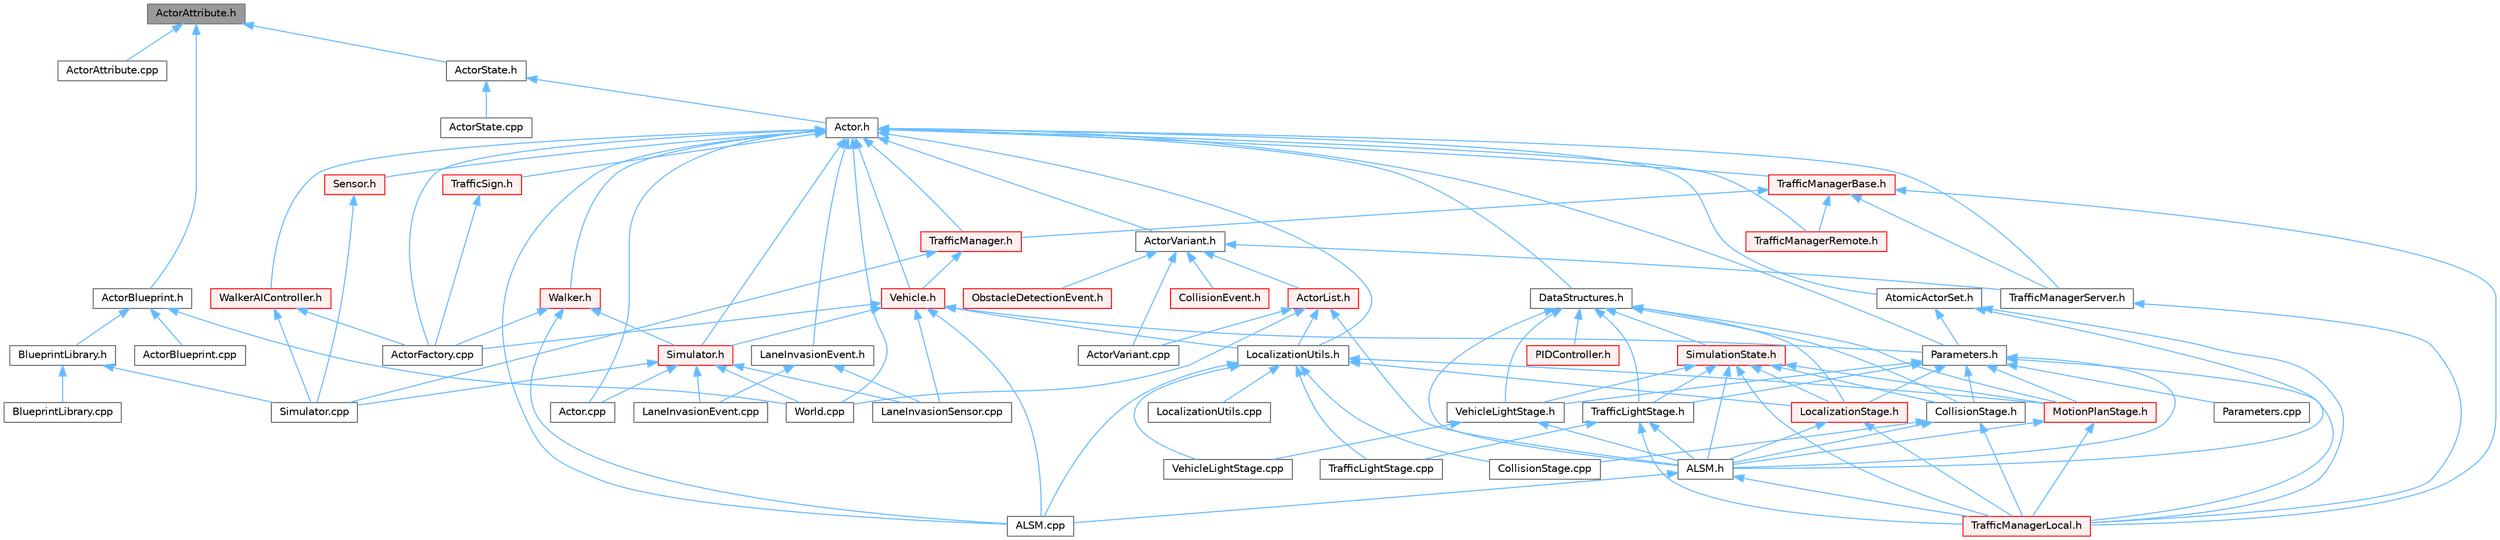 digraph "ActorAttribute.h"
{
 // INTERACTIVE_SVG=YES
 // LATEX_PDF_SIZE
  bgcolor="transparent";
  edge [fontname=Helvetica,fontsize=10,labelfontname=Helvetica,labelfontsize=10];
  node [fontname=Helvetica,fontsize=10,shape=box,height=0.2,width=0.4];
  Node1 [id="Node000001",label="ActorAttribute.h",height=0.2,width=0.4,color="gray40", fillcolor="grey60", style="filled", fontcolor="black",tooltip=" "];
  Node1 -> Node2 [id="edge1_Node000001_Node000002",dir="back",color="steelblue1",style="solid",tooltip=" "];
  Node2 [id="Node000002",label="ActorAttribute.cpp",height=0.2,width=0.4,color="grey40", fillcolor="white", style="filled",URL="$dc/d32/ActorAttribute_8cpp.html",tooltip=" "];
  Node1 -> Node3 [id="edge2_Node000001_Node000003",dir="back",color="steelblue1",style="solid",tooltip=" "];
  Node3 [id="Node000003",label="ActorBlueprint.h",height=0.2,width=0.4,color="grey40", fillcolor="white", style="filled",URL="$de/de7/ActorBlueprint_8h.html",tooltip=" "];
  Node3 -> Node4 [id="edge3_Node000003_Node000004",dir="back",color="steelblue1",style="solid",tooltip=" "];
  Node4 [id="Node000004",label="ActorBlueprint.cpp",height=0.2,width=0.4,color="grey40", fillcolor="white", style="filled",URL="$d5/d3a/ActorBlueprint_8cpp.html",tooltip=" "];
  Node3 -> Node5 [id="edge4_Node000003_Node000005",dir="back",color="steelblue1",style="solid",tooltip=" "];
  Node5 [id="Node000005",label="BlueprintLibrary.h",height=0.2,width=0.4,color="grey40", fillcolor="white", style="filled",URL="$d3/d75/BlueprintLibrary_8h.html",tooltip=" "];
  Node5 -> Node6 [id="edge5_Node000005_Node000006",dir="back",color="steelblue1",style="solid",tooltip=" "];
  Node6 [id="Node000006",label="BlueprintLibrary.cpp",height=0.2,width=0.4,color="grey40", fillcolor="white", style="filled",URL="$da/d53/BlueprintLibrary_8cpp.html",tooltip=" "];
  Node5 -> Node7 [id="edge6_Node000005_Node000007",dir="back",color="steelblue1",style="solid",tooltip=" "];
  Node7 [id="Node000007",label="Simulator.cpp",height=0.2,width=0.4,color="grey40", fillcolor="white", style="filled",URL="$d2/d0c/Simulator_8cpp.html",tooltip=" "];
  Node3 -> Node8 [id="edge7_Node000003_Node000008",dir="back",color="steelblue1",style="solid",tooltip=" "];
  Node8 [id="Node000008",label="World.cpp",height=0.2,width=0.4,color="grey40", fillcolor="white", style="filled",URL="$d7/dfe/World_8cpp.html",tooltip=" "];
  Node1 -> Node9 [id="edge8_Node000001_Node000009",dir="back",color="steelblue1",style="solid",tooltip=" "];
  Node9 [id="Node000009",label="ActorState.h",height=0.2,width=0.4,color="grey40", fillcolor="white", style="filled",URL="$d4/d22/client_2detail_2ActorState_8h.html",tooltip=" "];
  Node9 -> Node10 [id="edge9_Node000009_Node000010",dir="back",color="steelblue1",style="solid",tooltip=" "];
  Node10 [id="Node000010",label="Actor.h",height=0.2,width=0.4,color="grey40", fillcolor="white", style="filled",URL="$da/d48/client_2Actor_8h.html",tooltip=" "];
  Node10 -> Node11 [id="edge10_Node000010_Node000011",dir="back",color="steelblue1",style="solid",tooltip=" "];
  Node11 [id="Node000011",label="ALSM.cpp",height=0.2,width=0.4,color="grey40", fillcolor="white", style="filled",URL="$d9/da8/ALSM_8cpp.html",tooltip=" "];
  Node10 -> Node12 [id="edge11_Node000010_Node000012",dir="back",color="steelblue1",style="solid",tooltip=" "];
  Node12 [id="Node000012",label="Actor.cpp",height=0.2,width=0.4,color="grey40", fillcolor="white", style="filled",URL="$d4/d34/Actor_8cpp.html",tooltip=" "];
  Node10 -> Node13 [id="edge12_Node000010_Node000013",dir="back",color="steelblue1",style="solid",tooltip=" "];
  Node13 [id="Node000013",label="ActorFactory.cpp",height=0.2,width=0.4,color="grey40", fillcolor="white", style="filled",URL="$df/dd6/ActorFactory_8cpp.html",tooltip=" "];
  Node10 -> Node14 [id="edge13_Node000010_Node000014",dir="back",color="steelblue1",style="solid",tooltip=" "];
  Node14 [id="Node000014",label="ActorVariant.h",height=0.2,width=0.4,color="grey40", fillcolor="white", style="filled",URL="$d9/d0d/ActorVariant_8h.html",tooltip=" "];
  Node14 -> Node15 [id="edge14_Node000014_Node000015",dir="back",color="steelblue1",style="solid",tooltip=" "];
  Node15 [id="Node000015",label="ActorList.h",height=0.2,width=0.4,color="red", fillcolor="#FFF0F0", style="filled",URL="$db/de8/ActorList_8h.html",tooltip=" "];
  Node15 -> Node16 [id="edge15_Node000015_Node000016",dir="back",color="steelblue1",style="solid",tooltip=" "];
  Node16 [id="Node000016",label="ALSM.h",height=0.2,width=0.4,color="grey40", fillcolor="white", style="filled",URL="$dc/d2c/ALSM_8h.html",tooltip=" "];
  Node16 -> Node11 [id="edge16_Node000016_Node000011",dir="back",color="steelblue1",style="solid",tooltip=" "];
  Node16 -> Node17 [id="edge17_Node000016_Node000017",dir="back",color="steelblue1",style="solid",tooltip=" "];
  Node17 [id="Node000017",label="TrafficManagerLocal.h",height=0.2,width=0.4,color="red", fillcolor="#FFF0F0", style="filled",URL="$db/ddf/TrafficManagerLocal_8h.html",tooltip=" "];
  Node15 -> Node21 [id="edge18_Node000015_Node000021",dir="back",color="steelblue1",style="solid",tooltip=" "];
  Node21 [id="Node000021",label="ActorVariant.cpp",height=0.2,width=0.4,color="grey40", fillcolor="white", style="filled",URL="$d2/dbb/ActorVariant_8cpp.html",tooltip=" "];
  Node15 -> Node22 [id="edge19_Node000015_Node000022",dir="back",color="steelblue1",style="solid",tooltip=" "];
  Node22 [id="Node000022",label="LocalizationUtils.h",height=0.2,width=0.4,color="grey40", fillcolor="white", style="filled",URL="$d2/d84/LocalizationUtils_8h.html",tooltip=" "];
  Node22 -> Node11 [id="edge20_Node000022_Node000011",dir="back",color="steelblue1",style="solid",tooltip=" "];
  Node22 -> Node23 [id="edge21_Node000022_Node000023",dir="back",color="steelblue1",style="solid",tooltip=" "];
  Node23 [id="Node000023",label="CollisionStage.cpp",height=0.2,width=0.4,color="grey40", fillcolor="white", style="filled",URL="$db/da2/CollisionStage_8cpp.html",tooltip=" "];
  Node22 -> Node24 [id="edge22_Node000022_Node000024",dir="back",color="steelblue1",style="solid",tooltip=" "];
  Node24 [id="Node000024",label="LocalizationStage.h",height=0.2,width=0.4,color="red", fillcolor="#FFF0F0", style="filled",URL="$d9/df4/LocalizationStage_8h.html",tooltip=" "];
  Node24 -> Node16 [id="edge23_Node000024_Node000016",dir="back",color="steelblue1",style="solid",tooltip=" "];
  Node24 -> Node17 [id="edge24_Node000024_Node000017",dir="back",color="steelblue1",style="solid",tooltip=" "];
  Node22 -> Node26 [id="edge25_Node000022_Node000026",dir="back",color="steelblue1",style="solid",tooltip=" "];
  Node26 [id="Node000026",label="LocalizationUtils.cpp",height=0.2,width=0.4,color="grey40", fillcolor="white", style="filled",URL="$d1/dd6/LocalizationUtils_8cpp.html",tooltip=" "];
  Node22 -> Node27 [id="edge26_Node000022_Node000027",dir="back",color="steelblue1",style="solid",tooltip=" "];
  Node27 [id="Node000027",label="MotionPlanStage.h",height=0.2,width=0.4,color="red", fillcolor="#FFF0F0", style="filled",URL="$d3/d00/MotionPlanStage_8h.html",tooltip=" "];
  Node27 -> Node16 [id="edge27_Node000027_Node000016",dir="back",color="steelblue1",style="solid",tooltip=" "];
  Node27 -> Node17 [id="edge28_Node000027_Node000017",dir="back",color="steelblue1",style="solid",tooltip=" "];
  Node22 -> Node29 [id="edge29_Node000022_Node000029",dir="back",color="steelblue1",style="solid",tooltip=" "];
  Node29 [id="Node000029",label="TrafficLightStage.cpp",height=0.2,width=0.4,color="grey40", fillcolor="white", style="filled",URL="$dc/d13/TrafficLightStage_8cpp.html",tooltip=" "];
  Node22 -> Node30 [id="edge30_Node000022_Node000030",dir="back",color="steelblue1",style="solid",tooltip=" "];
  Node30 [id="Node000030",label="VehicleLightStage.cpp",height=0.2,width=0.4,color="grey40", fillcolor="white", style="filled",URL="$d2/d11/VehicleLightStage_8cpp.html",tooltip=" "];
  Node15 -> Node8 [id="edge31_Node000015_Node000008",dir="back",color="steelblue1",style="solid",tooltip=" "];
  Node14 -> Node21 [id="edge32_Node000014_Node000021",dir="back",color="steelblue1",style="solid",tooltip=" "];
  Node14 -> Node39 [id="edge33_Node000014_Node000039",dir="back",color="steelblue1",style="solid",tooltip=" "];
  Node39 [id="Node000039",label="CollisionEvent.h",height=0.2,width=0.4,color="red", fillcolor="#FFF0F0", style="filled",URL="$d3/d24/CollisionEvent_8h.html",tooltip=" "];
  Node14 -> Node41 [id="edge34_Node000014_Node000041",dir="back",color="steelblue1",style="solid",tooltip=" "];
  Node41 [id="Node000041",label="ObstacleDetectionEvent.h",height=0.2,width=0.4,color="red", fillcolor="#FFF0F0", style="filled",URL="$d5/d1b/ObstacleDetectionEvent_8h.html",tooltip=" "];
  Node14 -> Node43 [id="edge35_Node000014_Node000043",dir="back",color="steelblue1",style="solid",tooltip=" "];
  Node43 [id="Node000043",label="TrafficManagerServer.h",height=0.2,width=0.4,color="grey40", fillcolor="white", style="filled",URL="$d1/da0/TrafficManagerServer_8h.html",tooltip=" "];
  Node43 -> Node17 [id="edge36_Node000043_Node000017",dir="back",color="steelblue1",style="solid",tooltip=" "];
  Node10 -> Node44 [id="edge37_Node000010_Node000044",dir="back",color="steelblue1",style="solid",tooltip=" "];
  Node44 [id="Node000044",label="AtomicActorSet.h",height=0.2,width=0.4,color="grey40", fillcolor="white", style="filled",URL="$dd/dfa/AtomicActorSet_8h.html",tooltip=" "];
  Node44 -> Node16 [id="edge38_Node000044_Node000016",dir="back",color="steelblue1",style="solid",tooltip=" "];
  Node44 -> Node45 [id="edge39_Node000044_Node000045",dir="back",color="steelblue1",style="solid",tooltip=" "];
  Node45 [id="Node000045",label="Parameters.h",height=0.2,width=0.4,color="grey40", fillcolor="white", style="filled",URL="$d9/dd7/Parameters_8h.html",tooltip=" "];
  Node45 -> Node16 [id="edge40_Node000045_Node000016",dir="back",color="steelblue1",style="solid",tooltip=" "];
  Node45 -> Node46 [id="edge41_Node000045_Node000046",dir="back",color="steelblue1",style="solid",tooltip=" "];
  Node46 [id="Node000046",label="CollisionStage.h",height=0.2,width=0.4,color="grey40", fillcolor="white", style="filled",URL="$da/d67/CollisionStage_8h.html",tooltip=" "];
  Node46 -> Node16 [id="edge42_Node000046_Node000016",dir="back",color="steelblue1",style="solid",tooltip=" "];
  Node46 -> Node23 [id="edge43_Node000046_Node000023",dir="back",color="steelblue1",style="solid",tooltip=" "];
  Node46 -> Node17 [id="edge44_Node000046_Node000017",dir="back",color="steelblue1",style="solid",tooltip=" "];
  Node45 -> Node24 [id="edge45_Node000045_Node000024",dir="back",color="steelblue1",style="solid",tooltip=" "];
  Node45 -> Node27 [id="edge46_Node000045_Node000027",dir="back",color="steelblue1",style="solid",tooltip=" "];
  Node45 -> Node47 [id="edge47_Node000045_Node000047",dir="back",color="steelblue1",style="solid",tooltip=" "];
  Node47 [id="Node000047",label="Parameters.cpp",height=0.2,width=0.4,color="grey40", fillcolor="white", style="filled",URL="$d9/dbc/Parameters_8cpp.html",tooltip=" "];
  Node45 -> Node48 [id="edge48_Node000045_Node000048",dir="back",color="steelblue1",style="solid",tooltip=" "];
  Node48 [id="Node000048",label="TrafficLightStage.h",height=0.2,width=0.4,color="grey40", fillcolor="white", style="filled",URL="$d4/d12/TrafficLightStage_8h.html",tooltip=" "];
  Node48 -> Node16 [id="edge49_Node000048_Node000016",dir="back",color="steelblue1",style="solid",tooltip=" "];
  Node48 -> Node29 [id="edge50_Node000048_Node000029",dir="back",color="steelblue1",style="solid",tooltip=" "];
  Node48 -> Node17 [id="edge51_Node000048_Node000017",dir="back",color="steelblue1",style="solid",tooltip=" "];
  Node45 -> Node17 [id="edge52_Node000045_Node000017",dir="back",color="steelblue1",style="solid",tooltip=" "];
  Node45 -> Node49 [id="edge53_Node000045_Node000049",dir="back",color="steelblue1",style="solid",tooltip=" "];
  Node49 [id="Node000049",label="VehicleLightStage.h",height=0.2,width=0.4,color="grey40", fillcolor="white", style="filled",URL="$d1/dc1/VehicleLightStage_8h.html",tooltip=" "];
  Node49 -> Node16 [id="edge54_Node000049_Node000016",dir="back",color="steelblue1",style="solid",tooltip=" "];
  Node49 -> Node30 [id="edge55_Node000049_Node000030",dir="back",color="steelblue1",style="solid",tooltip=" "];
  Node44 -> Node17 [id="edge56_Node000044_Node000017",dir="back",color="steelblue1",style="solid",tooltip=" "];
  Node10 -> Node50 [id="edge57_Node000010_Node000050",dir="back",color="steelblue1",style="solid",tooltip=" "];
  Node50 [id="Node000050",label="DataStructures.h",height=0.2,width=0.4,color="grey40", fillcolor="white", style="filled",URL="$d0/d49/DataStructures_8h.html",tooltip=" "];
  Node50 -> Node16 [id="edge58_Node000050_Node000016",dir="back",color="steelblue1",style="solid",tooltip=" "];
  Node50 -> Node46 [id="edge59_Node000050_Node000046",dir="back",color="steelblue1",style="solid",tooltip=" "];
  Node50 -> Node24 [id="edge60_Node000050_Node000024",dir="back",color="steelblue1",style="solid",tooltip=" "];
  Node50 -> Node27 [id="edge61_Node000050_Node000027",dir="back",color="steelblue1",style="solid",tooltip=" "];
  Node50 -> Node51 [id="edge62_Node000050_Node000051",dir="back",color="steelblue1",style="solid",tooltip=" "];
  Node51 [id="Node000051",label="PIDController.h",height=0.2,width=0.4,color="red", fillcolor="#FFF0F0", style="filled",URL="$dc/d75/PIDController_8h.html",tooltip=" "];
  Node50 -> Node52 [id="edge63_Node000050_Node000052",dir="back",color="steelblue1",style="solid",tooltip=" "];
  Node52 [id="Node000052",label="SimulationState.h",height=0.2,width=0.4,color="red", fillcolor="#FFF0F0", style="filled",URL="$d5/d3b/SimulationState_8h.html",tooltip=" "];
  Node52 -> Node16 [id="edge64_Node000052_Node000016",dir="back",color="steelblue1",style="solid",tooltip=" "];
  Node52 -> Node46 [id="edge65_Node000052_Node000046",dir="back",color="steelblue1",style="solid",tooltip=" "];
  Node52 -> Node24 [id="edge66_Node000052_Node000024",dir="back",color="steelblue1",style="solid",tooltip=" "];
  Node52 -> Node27 [id="edge67_Node000052_Node000027",dir="back",color="steelblue1",style="solid",tooltip=" "];
  Node52 -> Node48 [id="edge68_Node000052_Node000048",dir="back",color="steelblue1",style="solid",tooltip=" "];
  Node52 -> Node17 [id="edge69_Node000052_Node000017",dir="back",color="steelblue1",style="solid",tooltip=" "];
  Node52 -> Node49 [id="edge70_Node000052_Node000049",dir="back",color="steelblue1",style="solid",tooltip=" "];
  Node50 -> Node48 [id="edge71_Node000050_Node000048",dir="back",color="steelblue1",style="solid",tooltip=" "];
  Node50 -> Node49 [id="edge72_Node000050_Node000049",dir="back",color="steelblue1",style="solid",tooltip=" "];
  Node10 -> Node54 [id="edge73_Node000010_Node000054",dir="back",color="steelblue1",style="solid",tooltip=" "];
  Node54 [id="Node000054",label="LaneInvasionEvent.h",height=0.2,width=0.4,color="grey40", fillcolor="white", style="filled",URL="$de/d3a/LaneInvasionEvent_8h.html",tooltip=" "];
  Node54 -> Node55 [id="edge74_Node000054_Node000055",dir="back",color="steelblue1",style="solid",tooltip=" "];
  Node55 [id="Node000055",label="LaneInvasionEvent.cpp",height=0.2,width=0.4,color="grey40", fillcolor="white", style="filled",URL="$d6/d75/LaneInvasionEvent_8cpp.html",tooltip=" "];
  Node54 -> Node56 [id="edge75_Node000054_Node000056",dir="back",color="steelblue1",style="solid",tooltip=" "];
  Node56 [id="Node000056",label="LaneInvasionSensor.cpp",height=0.2,width=0.4,color="grey40", fillcolor="white", style="filled",URL="$dd/dbc/LibCarla_2source_2carla_2client_2LaneInvasionSensor_8cpp.html",tooltip=" "];
  Node10 -> Node22 [id="edge76_Node000010_Node000022",dir="back",color="steelblue1",style="solid",tooltip=" "];
  Node10 -> Node45 [id="edge77_Node000010_Node000045",dir="back",color="steelblue1",style="solid",tooltip=" "];
  Node10 -> Node57 [id="edge78_Node000010_Node000057",dir="back",color="steelblue1",style="solid",tooltip=" "];
  Node57 [id="Node000057",label="Sensor.h",height=0.2,width=0.4,color="red", fillcolor="#FFF0F0", style="filled",URL="$d8/d58/LibCarla_2source_2carla_2client_2Sensor_8h.html",tooltip=" "];
  Node57 -> Node7 [id="edge79_Node000057_Node000007",dir="back",color="steelblue1",style="solid",tooltip=" "];
  Node10 -> Node63 [id="edge80_Node000010_Node000063",dir="back",color="steelblue1",style="solid",tooltip=" "];
  Node63 [id="Node000063",label="Simulator.h",height=0.2,width=0.4,color="red", fillcolor="#FFF0F0", style="filled",URL="$d6/d4a/Simulator_8h.html",tooltip=" "];
  Node63 -> Node12 [id="edge81_Node000063_Node000012",dir="back",color="steelblue1",style="solid",tooltip=" "];
  Node63 -> Node55 [id="edge82_Node000063_Node000055",dir="back",color="steelblue1",style="solid",tooltip=" "];
  Node63 -> Node56 [id="edge83_Node000063_Node000056",dir="back",color="steelblue1",style="solid",tooltip=" "];
  Node63 -> Node7 [id="edge84_Node000063_Node000007",dir="back",color="steelblue1",style="solid",tooltip=" "];
  Node63 -> Node8 [id="edge85_Node000063_Node000008",dir="back",color="steelblue1",style="solid",tooltip=" "];
  Node10 -> Node73 [id="edge86_Node000010_Node000073",dir="back",color="steelblue1",style="solid",tooltip=" "];
  Node73 [id="Node000073",label="TrafficManager.h",height=0.2,width=0.4,color="red", fillcolor="#FFF0F0", style="filled",URL="$da/dfd/TrafficManager_8h.html",tooltip=" "];
  Node73 -> Node7 [id="edge87_Node000073_Node000007",dir="back",color="steelblue1",style="solid",tooltip=" "];
  Node73 -> Node75 [id="edge88_Node000073_Node000075",dir="back",color="steelblue1",style="solid",tooltip=" "];
  Node75 [id="Node000075",label="Vehicle.h",height=0.2,width=0.4,color="red", fillcolor="#FFF0F0", style="filled",URL="$d9/d18/Vehicle_8h.html",tooltip=" "];
  Node75 -> Node11 [id="edge89_Node000075_Node000011",dir="back",color="steelblue1",style="solid",tooltip=" "];
  Node75 -> Node13 [id="edge90_Node000075_Node000013",dir="back",color="steelblue1",style="solid",tooltip=" "];
  Node75 -> Node56 [id="edge91_Node000075_Node000056",dir="back",color="steelblue1",style="solid",tooltip=" "];
  Node75 -> Node22 [id="edge92_Node000075_Node000022",dir="back",color="steelblue1",style="solid",tooltip=" "];
  Node75 -> Node45 [id="edge93_Node000075_Node000045",dir="back",color="steelblue1",style="solid",tooltip=" "];
  Node75 -> Node63 [id="edge94_Node000075_Node000063",dir="back",color="steelblue1",style="solid",tooltip=" "];
  Node10 -> Node76 [id="edge95_Node000010_Node000076",dir="back",color="steelblue1",style="solid",tooltip=" "];
  Node76 [id="Node000076",label="TrafficManagerBase.h",height=0.2,width=0.4,color="red", fillcolor="#FFF0F0", style="filled",URL="$d0/d55/TrafficManagerBase_8h.html",tooltip=" "];
  Node76 -> Node73 [id="edge96_Node000076_Node000073",dir="back",color="steelblue1",style="solid",tooltip=" "];
  Node76 -> Node17 [id="edge97_Node000076_Node000017",dir="back",color="steelblue1",style="solid",tooltip=" "];
  Node76 -> Node77 [id="edge98_Node000076_Node000077",dir="back",color="steelblue1",style="solid",tooltip=" "];
  Node77 [id="Node000077",label="TrafficManagerRemote.h",height=0.2,width=0.4,color="red", fillcolor="#FFF0F0", style="filled",URL="$da/df6/TrafficManagerRemote_8h.html",tooltip=" "];
  Node76 -> Node43 [id="edge99_Node000076_Node000043",dir="back",color="steelblue1",style="solid",tooltip=" "];
  Node10 -> Node77 [id="edge100_Node000010_Node000077",dir="back",color="steelblue1",style="solid",tooltip=" "];
  Node10 -> Node43 [id="edge101_Node000010_Node000043",dir="back",color="steelblue1",style="solid",tooltip=" "];
  Node10 -> Node78 [id="edge102_Node000010_Node000078",dir="back",color="steelblue1",style="solid",tooltip=" "];
  Node78 [id="Node000078",label="TrafficSign.h",height=0.2,width=0.4,color="red", fillcolor="#FFF0F0", style="filled",URL="$d6/d83/TrafficSign_8h.html",tooltip=" "];
  Node78 -> Node13 [id="edge103_Node000078_Node000013",dir="back",color="steelblue1",style="solid",tooltip=" "];
  Node10 -> Node75 [id="edge104_Node000010_Node000075",dir="back",color="steelblue1",style="solid",tooltip=" "];
  Node10 -> Node85 [id="edge105_Node000010_Node000085",dir="back",color="steelblue1",style="solid",tooltip=" "];
  Node85 [id="Node000085",label="Walker.h",height=0.2,width=0.4,color="red", fillcolor="#FFF0F0", style="filled",URL="$d5/d10/Walker_8h.html",tooltip=" "];
  Node85 -> Node11 [id="edge106_Node000085_Node000011",dir="back",color="steelblue1",style="solid",tooltip=" "];
  Node85 -> Node13 [id="edge107_Node000085_Node000013",dir="back",color="steelblue1",style="solid",tooltip=" "];
  Node85 -> Node63 [id="edge108_Node000085_Node000063",dir="back",color="steelblue1",style="solid",tooltip=" "];
  Node10 -> Node86 [id="edge109_Node000010_Node000086",dir="back",color="steelblue1",style="solid",tooltip=" "];
  Node86 [id="Node000086",label="WalkerAIController.h",height=0.2,width=0.4,color="red", fillcolor="#FFF0F0", style="filled",URL="$de/d54/LibCarla_2source_2carla_2client_2WalkerAIController_8h.html",tooltip=" "];
  Node86 -> Node13 [id="edge110_Node000086_Node000013",dir="back",color="steelblue1",style="solid",tooltip=" "];
  Node86 -> Node7 [id="edge111_Node000086_Node000007",dir="back",color="steelblue1",style="solid",tooltip=" "];
  Node10 -> Node8 [id="edge112_Node000010_Node000008",dir="back",color="steelblue1",style="solid",tooltip=" "];
  Node9 -> Node87 [id="edge113_Node000009_Node000087",dir="back",color="steelblue1",style="solid",tooltip=" "];
  Node87 [id="Node000087",label="ActorState.cpp",height=0.2,width=0.4,color="grey40", fillcolor="white", style="filled",URL="$d6/de7/ActorState_8cpp.html",tooltip=" "];
}
